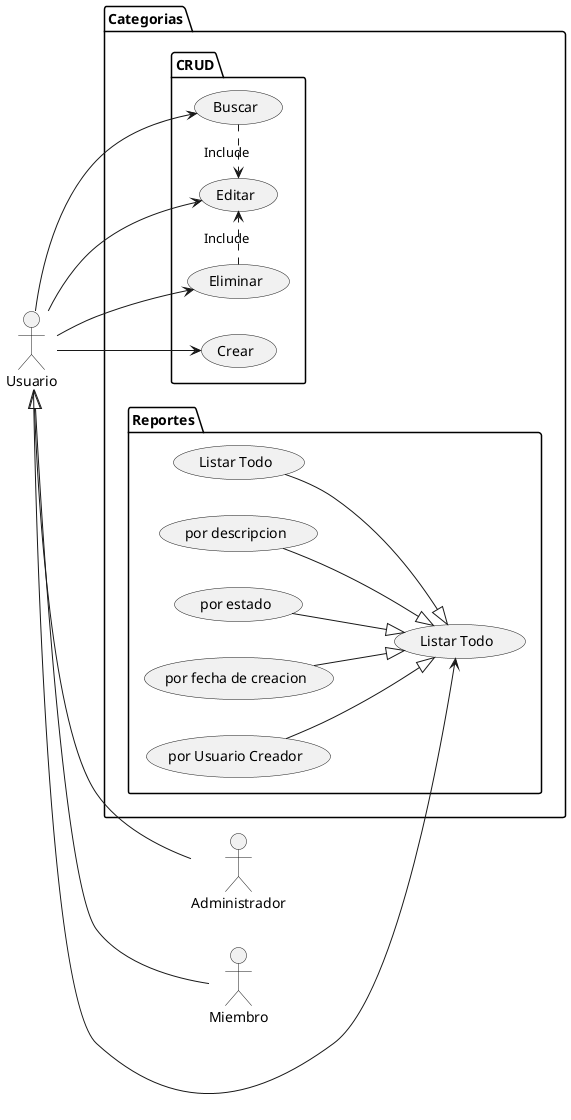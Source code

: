 @startuml
left to right direction
' Actores
:Usuario: as Act1
:Administrador: as Act2
:Miembro: as Act3
Act1 <|-- Act2
Act1 <|-- Act3

' Casos de uso
package Categorias as PCKG1{
    package CRUD as PCKG2{
        (Crear) as CU1
        Act1--> CU1
        (Editar) as CU2
        Act1 -->  CU2
        (Buscar) as CU3
        Act1-->  CU3
        CU3 .> CU2 : Include
        (Eliminar) as CU4
        Act1 --> CU4
        CU4 .> CU2 : Include
    }
    package Reportes as PCKG3{
        (Listar Todo)  as CU6
        Act1--> CU6
        (Listar Todo)  as CU7
        CU7--|> CU6
        (por descripcion) as CU8
        CU8 --|> CU6
        (por estado) as CU9
        CU9--|>  CU6
        (por fecha de creacion)  as CU10
        CU10 --|>  CU6
        (por Usuario Creador)  as CU11
        CU11 --|>  CU6
        
    }
}

@enduml
